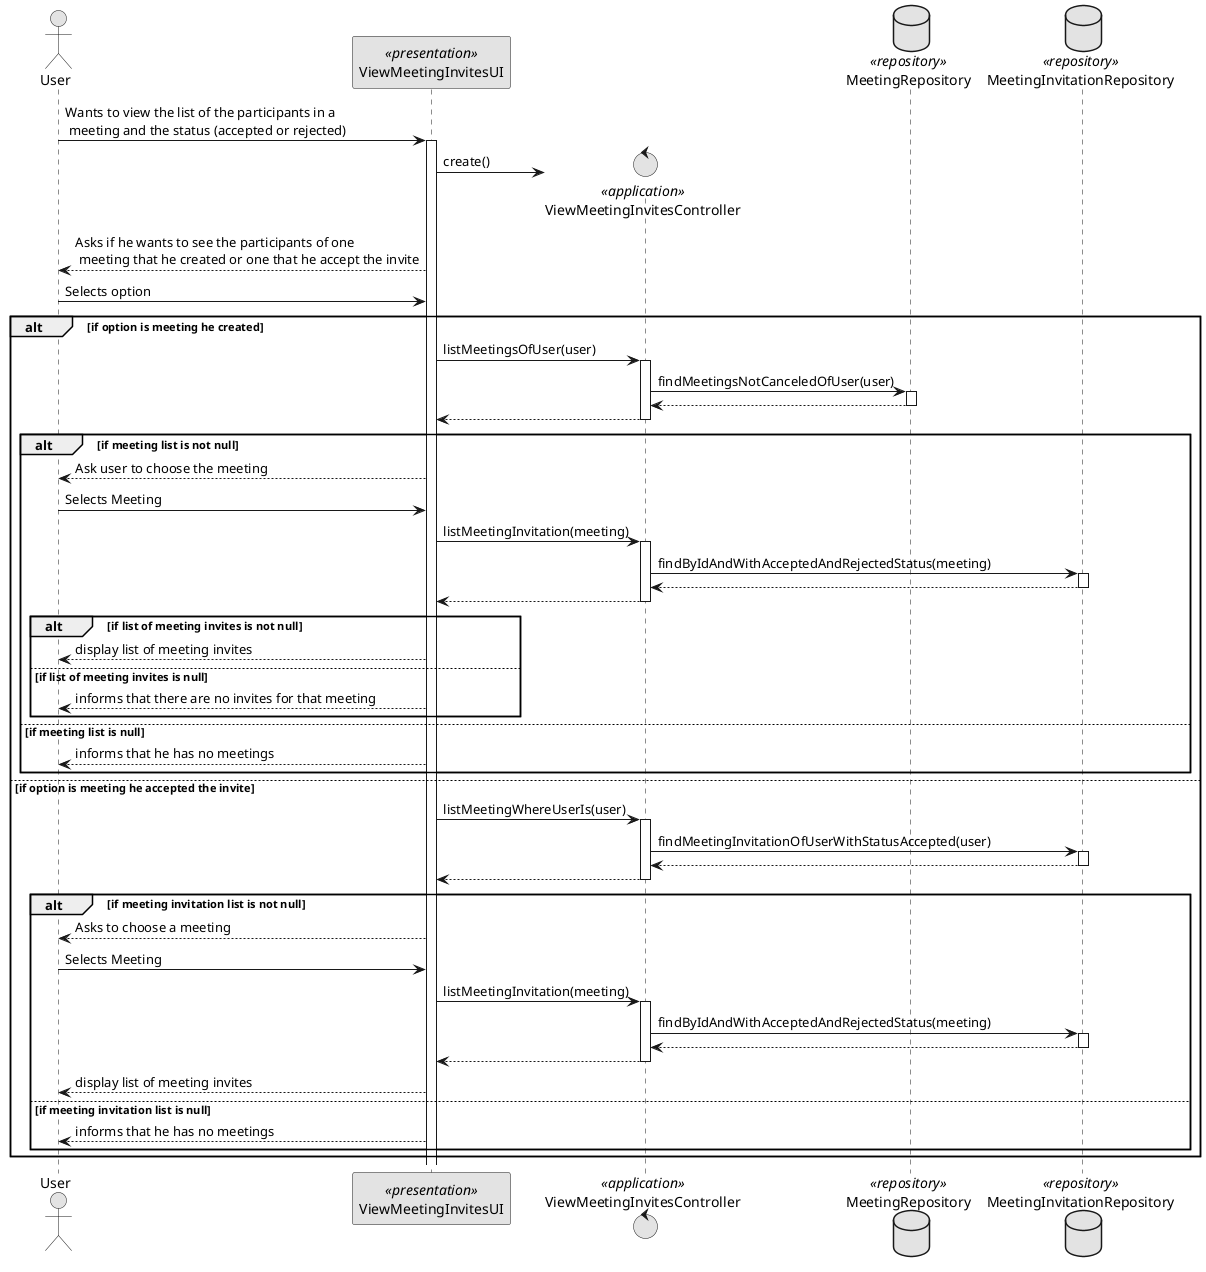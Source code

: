 @startuml
'http://plantuml.com/skinparam.html
skinparam monochrome true
skinparam packageStyle rect
skinparam defaultFontName FG Virgil
skinparam shadowing false

actor User as Actor
participant ViewMeetingInvitesUI as UI <<presentation>>
control ViewMeetingInvitesController as ViewMeetingInvitesController <<application>>
database MeetingRepository as MeetingRepository <<repository>>
database MeetingInvitationRepository as MeetingInvitationRepository <<repository>>

Actor -> UI: Wants to view the list of the participants in a \n meeting and the status (accepted or rejected)
activate UI
    UI ->  ViewMeetingInvitesController **: create()

    UI --> Actor: Asks if he wants to see the participants of one \n meeting that he created or one that he accept the invite
    Actor -> UI: Selects option

    alt if option is meeting he created

        UI -> ViewMeetingInvitesController : listMeetingsOfUser(user)
            activate ViewMeetingInvitesController

        ViewMeetingInvitesController -> MeetingRepository : findMeetingsNotCanceledOfUser(user)
        activate MeetingRepository
        MeetingRepository --> ViewMeetingInvitesController
        deactivate MeetingRepository
        ViewMeetingInvitesController --> UI
        deactivate ViewMeetingInvitesController
        alt if meeting list is not null
            UI --> Actor: Ask user to choose the meeting
            Actor -> UI: Selects Meeting

            UI-> ViewMeetingInvitesController: listMeetingInvitation(meeting)
            activate ViewMeetingInvitesController
            ViewMeetingInvitesController -> MeetingInvitationRepository: findByIdAndWithAcceptedAndRejectedStatus(meeting)
            activate MeetingInvitationRepository
            MeetingInvitationRepository --> ViewMeetingInvitesController
            deactivate MeetingInvitationRepository
            ViewMeetingInvitesController --> UI
            deactivate ViewMeetingInvitesController

            alt if list of meeting invites is not null
            UI --> Actor: display list of meeting invites

            else if list of meeting invites is null
            UI --> Actor: informs that there are no invites for that meeting
            end

        else if meeting list is null
        UI--> Actor: informs that he has no meetings
        end
    else if option is meeting he accepted the invite
        UI -> ViewMeetingInvitesController: listMeetingWhereUserIs(user)
        activate ViewMeetingInvitesController
            ViewMeetingInvitesController -> MeetingInvitationRepository: findMeetingInvitationOfUserWithStatusAccepted(user)
            activate MeetingInvitationRepository
            MeetingInvitationRepository --> ViewMeetingInvitesController
            deactivate MeetingInvitationRepository
            ViewMeetingInvitesController --> UI
        deactivate ViewMeetingInvitesController
        alt if meeting invitation list is not null
            UI --> Actor: Asks to choose a meeting
            Actor -> UI : Selects Meeting

            UI-> ViewMeetingInvitesController: listMeetingInvitation(meeting)
            activate ViewMeetingInvitesController
                ViewMeetingInvitesController -> MeetingInvitationRepository: findByIdAndWithAcceptedAndRejectedStatus(meeting)
                activate MeetingInvitationRepository
                    MeetingInvitationRepository --> ViewMeetingInvitesController
                deactivate MeetingInvitationRepository
                ViewMeetingInvitesController --> UI
            deactivate ViewMeetingInvitesController

            UI --> Actor: display list of meeting invites

            else if meeting invitation list is null
                UI--> Actor: informs that he has no meetings
            end
    end


@enduml